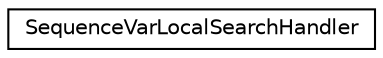 digraph "Graphical Class Hierarchy"
{
 // LATEX_PDF_SIZE
  edge [fontname="Helvetica",fontsize="10",labelfontname="Helvetica",labelfontsize="10"];
  node [fontname="Helvetica",fontsize="10",shape=record];
  rankdir="LR";
  Node0 [label="SequenceVarLocalSearchHandler",height=0.2,width=0.4,color="black", fillcolor="white", style="filled",URL="$classoperations__research_1_1_sequence_var_local_search_handler.html",tooltip=" "];
}
